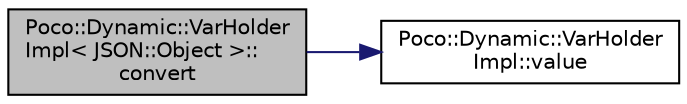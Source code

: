 digraph "Poco::Dynamic::VarHolderImpl&lt; JSON::Object &gt;::convert"
{
 // LATEX_PDF_SIZE
  edge [fontname="Helvetica",fontsize="10",labelfontname="Helvetica",labelfontsize="10"];
  node [fontname="Helvetica",fontsize="10",shape=record];
  rankdir="LR";
  Node1 [label="Poco::Dynamic::VarHolder\lImpl\< JSON::Object \>::\lconvert",height=0.2,width=0.4,color="black", fillcolor="grey75", style="filled", fontcolor="black",tooltip="Calls convert(UInt32)."];
  Node1 -> Node2 [color="midnightblue",fontsize="10",style="solid"];
  Node2 [label="Poco::Dynamic::VarHolder\lImpl::value",height=0.2,width=0.4,color="black", fillcolor="white", style="filled",URL="$classPoco_1_1Dynamic_1_1VarHolderImpl.html#a3f596e36bd24c8a8f784a710a5be00ff",tooltip=" "];
}
